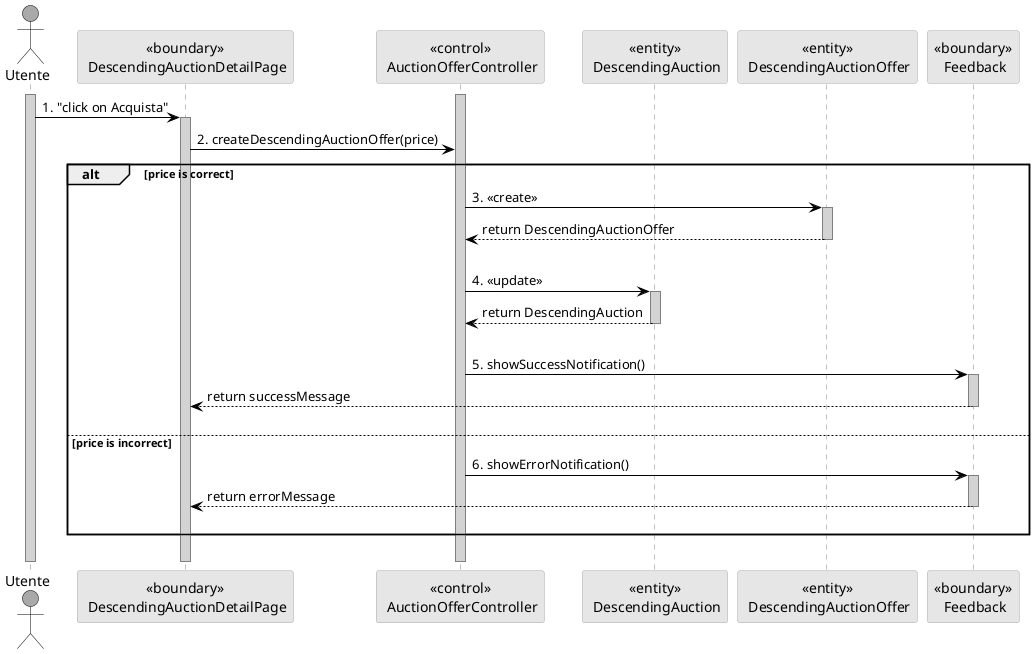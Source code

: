 @startuml
skinparam sequence {
  ActorBorderColor Black
  ActorBackgroundColor DarkGray

  ParticipantBackgroundColor #e6e6e6
  ParticipantBorderColor DarkGray

  BackgroundColor Red
  FontColor Black
  ArrowColor Black
  LifeLineBorderColor Gray
  LifeLineBackgroundColor LightGray
}

actor "Utente" as U
participant "<<boundary>>\n DescendingAuctionDetailPage" as PA
participant "<<control>>\n AuctionOfferController" as CA
participant "<<entity>>\n DescendingAuction" as A
participant "<<entity>>\n DescendingAuctionOffer" as O
participant "<<boundary>>\n Feedback" as N

activate U
activate CA
U -> PA : 1. "click on Acquista"
activate PA
PA -> CA : 2. createDescendingAuctionOffer(price)
alt price is correct
    CA -> O : 3. <<create>>
    activate O
    O --> CA : return DescendingAuctionOffer
    deactivate O
    ||20||

    CA -> A : 4. <<update>>
    activate A
    A --> CA : return DescendingAuction
    deactivate A
    ||20||

    CA -> N : 5. showSuccessNotification()
    activate N
    N --> PA : return successMessage
    deactivate N
    ||20||

else price is incorrect
    CA -> N : 6. showErrorNotification()
    activate N
    N --> PA : return errorMessage
    deactivate N
    ||20||
end

||20||

deactivate U
deactivate PA
deactivate CA
@enduml